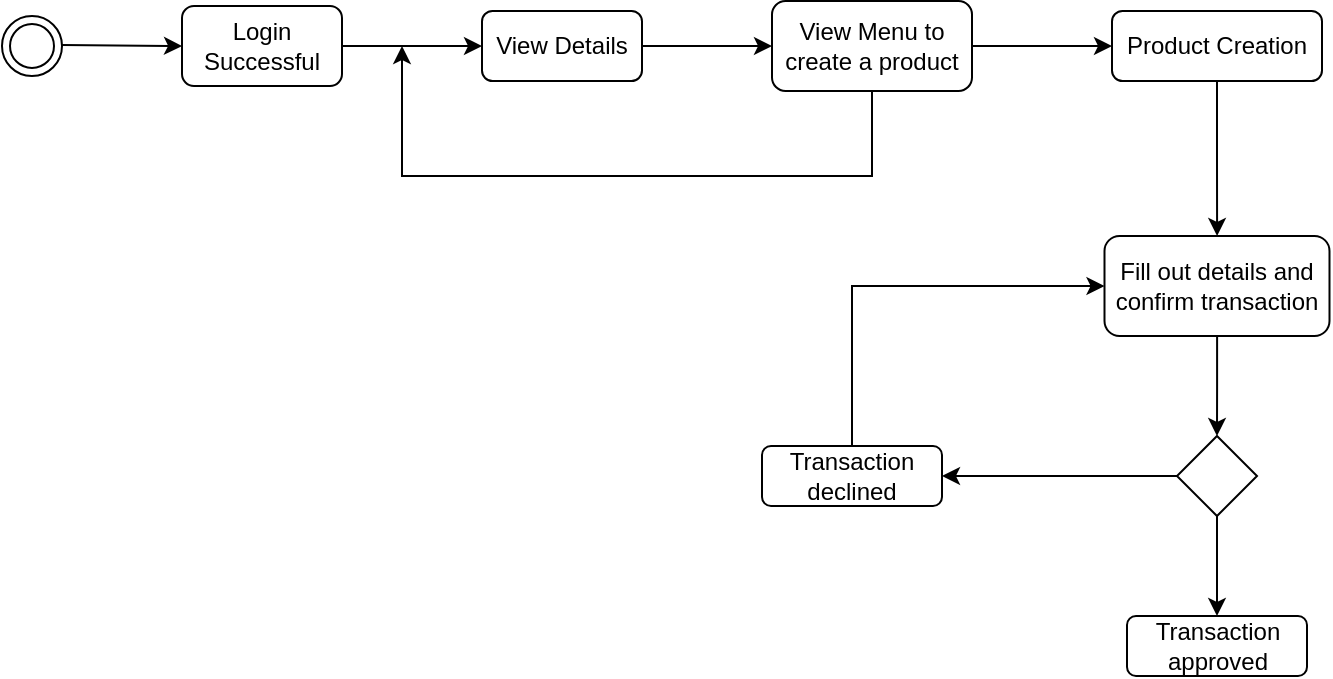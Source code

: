 <mxfile version="15.5.1" type="github">
  <diagram id="kgpKYQtTHZ0yAKxKKP6v" name="Page-1">
    <mxGraphModel dx="1186" dy="614" grid="1" gridSize="10" guides="1" tooltips="1" connect="1" arrows="1" fold="1" page="1" pageScale="1" pageWidth="850" pageHeight="1100" math="0" shadow="0">
      <root>
        <mxCell id="0" />
        <mxCell id="1" parent="0" />
        <mxCell id="wNHDnmGiz50pbZIcv4VM-3" value="" style="ellipse;shape=doubleEllipse;html=1;dashed=0;whitespace=wrap;aspect=fixed;" vertex="1" parent="1">
          <mxGeometry x="40" y="80" width="30" height="30" as="geometry" />
        </mxCell>
        <mxCell id="wNHDnmGiz50pbZIcv4VM-5" value="" style="endArrow=classic;html=1;rounded=0;" edge="1" parent="1">
          <mxGeometry width="50" height="50" relative="1" as="geometry">
            <mxPoint x="70" y="94.5" as="sourcePoint" />
            <mxPoint x="130" y="95" as="targetPoint" />
          </mxGeometry>
        </mxCell>
        <mxCell id="wNHDnmGiz50pbZIcv4VM-8" value="" style="edgeStyle=orthogonalEdgeStyle;rounded=0;orthogonalLoop=1;jettySize=auto;html=1;" edge="1" parent="1" source="wNHDnmGiz50pbZIcv4VM-6" target="wNHDnmGiz50pbZIcv4VM-7">
          <mxGeometry relative="1" as="geometry" />
        </mxCell>
        <mxCell id="wNHDnmGiz50pbZIcv4VM-6" value="Login Successful" style="rounded=1;whiteSpace=wrap;html=1;" vertex="1" parent="1">
          <mxGeometry x="130" y="75" width="80" height="40" as="geometry" />
        </mxCell>
        <mxCell id="wNHDnmGiz50pbZIcv4VM-10" value="" style="edgeStyle=orthogonalEdgeStyle;rounded=0;orthogonalLoop=1;jettySize=auto;html=1;" edge="1" parent="1" source="wNHDnmGiz50pbZIcv4VM-7" target="wNHDnmGiz50pbZIcv4VM-9">
          <mxGeometry relative="1" as="geometry" />
        </mxCell>
        <mxCell id="wNHDnmGiz50pbZIcv4VM-7" value="View Details" style="whiteSpace=wrap;html=1;rounded=1;" vertex="1" parent="1">
          <mxGeometry x="280" y="77.5" width="80" height="35" as="geometry" />
        </mxCell>
        <mxCell id="wNHDnmGiz50pbZIcv4VM-11" style="edgeStyle=orthogonalEdgeStyle;rounded=0;orthogonalLoop=1;jettySize=auto;html=1;exitX=0.5;exitY=1;exitDx=0;exitDy=0;" edge="1" parent="1" source="wNHDnmGiz50pbZIcv4VM-9">
          <mxGeometry relative="1" as="geometry">
            <mxPoint x="240" y="95" as="targetPoint" />
            <Array as="points">
              <mxPoint x="475" y="160" />
              <mxPoint x="240" y="160" />
            </Array>
          </mxGeometry>
        </mxCell>
        <mxCell id="wNHDnmGiz50pbZIcv4VM-16" value="" style="edgeStyle=orthogonalEdgeStyle;rounded=0;orthogonalLoop=1;jettySize=auto;html=1;" edge="1" parent="1" source="wNHDnmGiz50pbZIcv4VM-9" target="wNHDnmGiz50pbZIcv4VM-15">
          <mxGeometry relative="1" as="geometry" />
        </mxCell>
        <mxCell id="wNHDnmGiz50pbZIcv4VM-9" value="View Menu to create a product" style="whiteSpace=wrap;html=1;rounded=1;" vertex="1" parent="1">
          <mxGeometry x="425" y="72.5" width="100" height="45" as="geometry" />
        </mxCell>
        <mxCell id="wNHDnmGiz50pbZIcv4VM-18" value="" style="edgeStyle=orthogonalEdgeStyle;rounded=0;orthogonalLoop=1;jettySize=auto;html=1;" edge="1" parent="1" source="wNHDnmGiz50pbZIcv4VM-15" target="wNHDnmGiz50pbZIcv4VM-17">
          <mxGeometry relative="1" as="geometry" />
        </mxCell>
        <mxCell id="wNHDnmGiz50pbZIcv4VM-15" value="Product Creation" style="whiteSpace=wrap;html=1;rounded=1;" vertex="1" parent="1">
          <mxGeometry x="595" y="77.5" width="105" height="35" as="geometry" />
        </mxCell>
        <mxCell id="wNHDnmGiz50pbZIcv4VM-20" style="edgeStyle=orthogonalEdgeStyle;rounded=0;orthogonalLoop=1;jettySize=auto;html=1;entryX=0.5;entryY=0;entryDx=0;entryDy=0;" edge="1" parent="1" source="wNHDnmGiz50pbZIcv4VM-17" target="wNHDnmGiz50pbZIcv4VM-19">
          <mxGeometry relative="1" as="geometry" />
        </mxCell>
        <mxCell id="wNHDnmGiz50pbZIcv4VM-17" value="Fill out details and confirm transaction" style="whiteSpace=wrap;html=1;rounded=1;" vertex="1" parent="1">
          <mxGeometry x="591.25" y="190" width="112.5" height="50" as="geometry" />
        </mxCell>
        <mxCell id="wNHDnmGiz50pbZIcv4VM-23" style="edgeStyle=orthogonalEdgeStyle;rounded=0;orthogonalLoop=1;jettySize=auto;html=1;entryX=1;entryY=0.5;entryDx=0;entryDy=0;" edge="1" parent="1" source="wNHDnmGiz50pbZIcv4VM-19" target="wNHDnmGiz50pbZIcv4VM-21">
          <mxGeometry relative="1" as="geometry" />
        </mxCell>
        <mxCell id="wNHDnmGiz50pbZIcv4VM-25" style="edgeStyle=orthogonalEdgeStyle;rounded=0;orthogonalLoop=1;jettySize=auto;html=1;entryX=0.5;entryY=0;entryDx=0;entryDy=0;" edge="1" parent="1" source="wNHDnmGiz50pbZIcv4VM-19" target="wNHDnmGiz50pbZIcv4VM-22">
          <mxGeometry relative="1" as="geometry" />
        </mxCell>
        <mxCell id="wNHDnmGiz50pbZIcv4VM-19" value="" style="rhombus;whiteSpace=wrap;html=1;" vertex="1" parent="1">
          <mxGeometry x="627.5" y="290" width="40" height="40" as="geometry" />
        </mxCell>
        <mxCell id="wNHDnmGiz50pbZIcv4VM-24" style="edgeStyle=orthogonalEdgeStyle;rounded=0;orthogonalLoop=1;jettySize=auto;html=1;entryX=0;entryY=0.5;entryDx=0;entryDy=0;" edge="1" parent="1" source="wNHDnmGiz50pbZIcv4VM-21" target="wNHDnmGiz50pbZIcv4VM-17">
          <mxGeometry relative="1" as="geometry">
            <Array as="points">
              <mxPoint x="465" y="215" />
            </Array>
          </mxGeometry>
        </mxCell>
        <mxCell id="wNHDnmGiz50pbZIcv4VM-21" value="Transaction declined" style="whiteSpace=wrap;html=1;rounded=1;" vertex="1" parent="1">
          <mxGeometry x="420" y="295" width="90" height="30" as="geometry" />
        </mxCell>
        <mxCell id="wNHDnmGiz50pbZIcv4VM-22" value="Transaction approved" style="whiteSpace=wrap;html=1;rounded=1;" vertex="1" parent="1">
          <mxGeometry x="602.5" y="380" width="90" height="30" as="geometry" />
        </mxCell>
      </root>
    </mxGraphModel>
  </diagram>
</mxfile>
